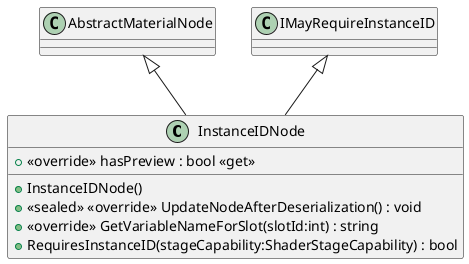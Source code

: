 @startuml
class InstanceIDNode {
    + <<override>> hasPreview : bool <<get>>
    + InstanceIDNode()
    + <<sealed>> <<override>> UpdateNodeAfterDeserialization() : void
    + <<override>> GetVariableNameForSlot(slotId:int) : string
    + RequiresInstanceID(stageCapability:ShaderStageCapability) : bool
}
AbstractMaterialNode <|-- InstanceIDNode
IMayRequireInstanceID <|-- InstanceIDNode
@enduml
